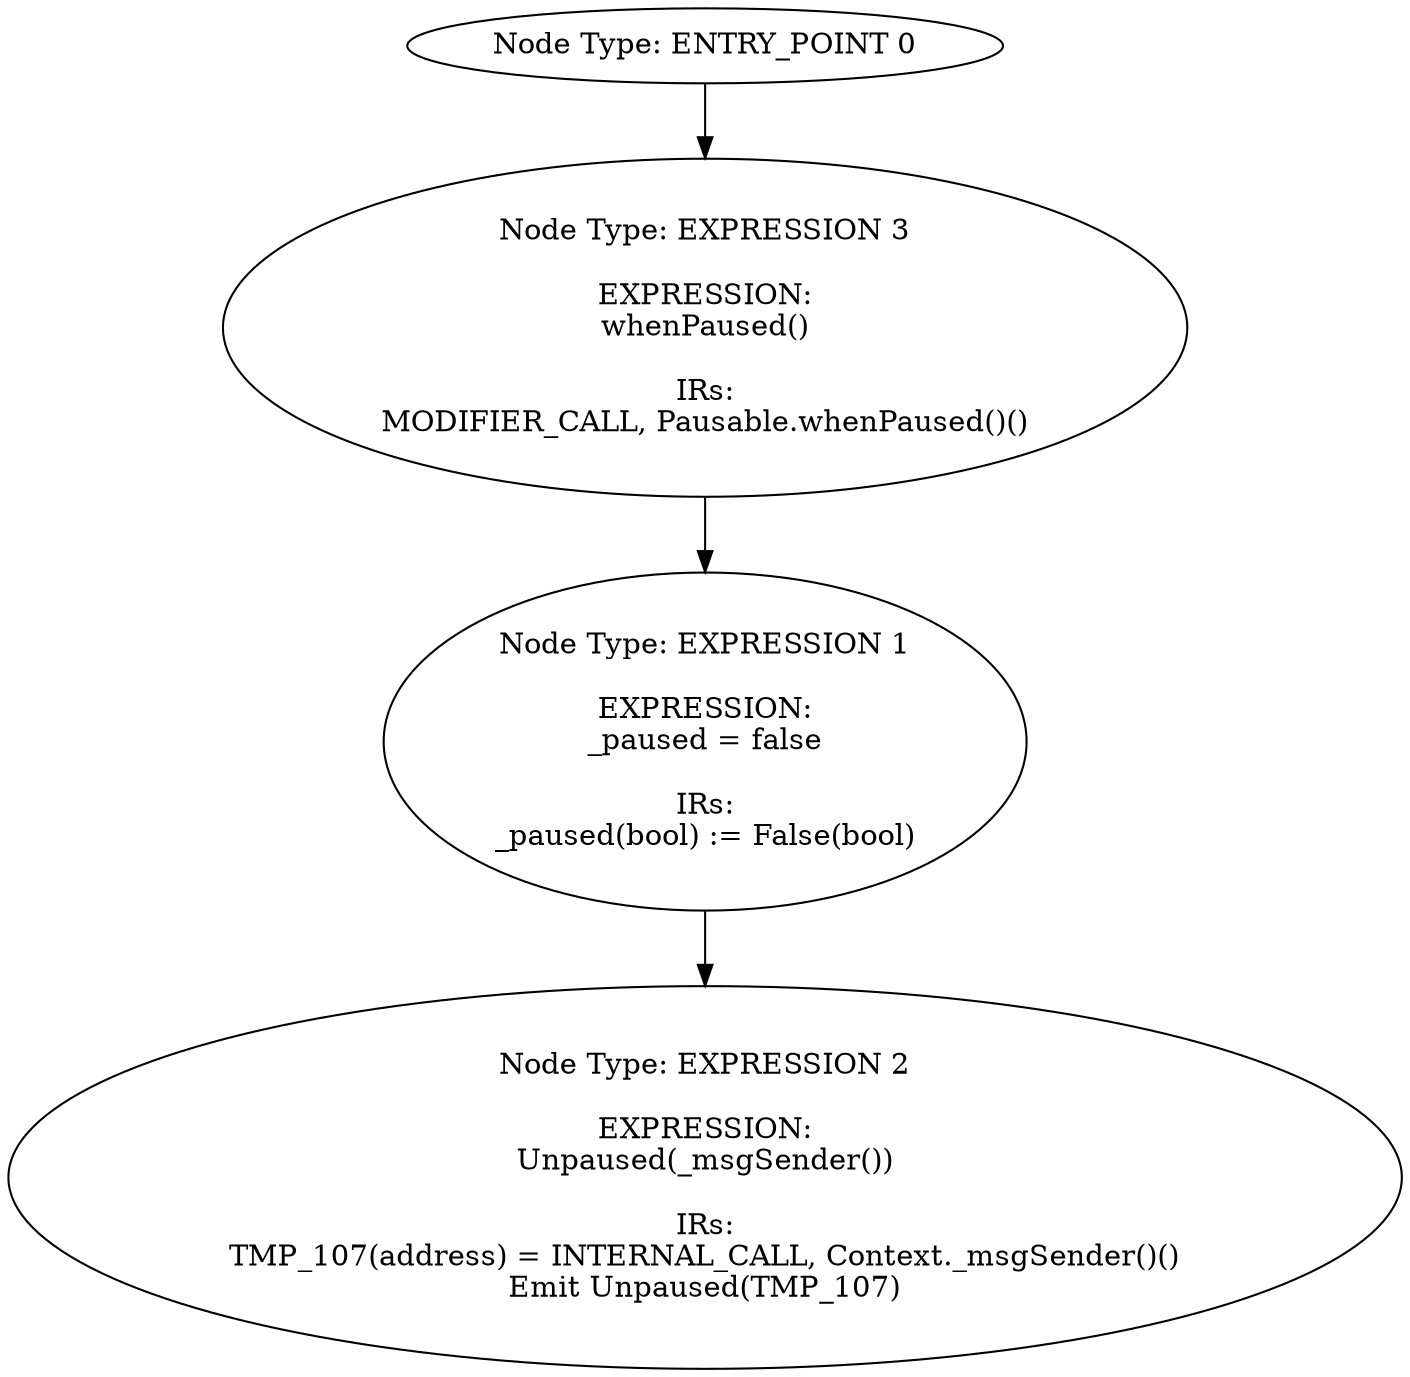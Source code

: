 digraph{
0[label="Node Type: ENTRY_POINT 0
"];
0->3;
1[label="Node Type: EXPRESSION 1

EXPRESSION:
_paused = false

IRs:
_paused(bool) := False(bool)"];
1->2;
2[label="Node Type: EXPRESSION 2

EXPRESSION:
Unpaused(_msgSender())

IRs:
TMP_107(address) = INTERNAL_CALL, Context._msgSender()()
Emit Unpaused(TMP_107)"];
3[label="Node Type: EXPRESSION 3

EXPRESSION:
whenPaused()

IRs:
MODIFIER_CALL, Pausable.whenPaused()()"];
3->1;
}
